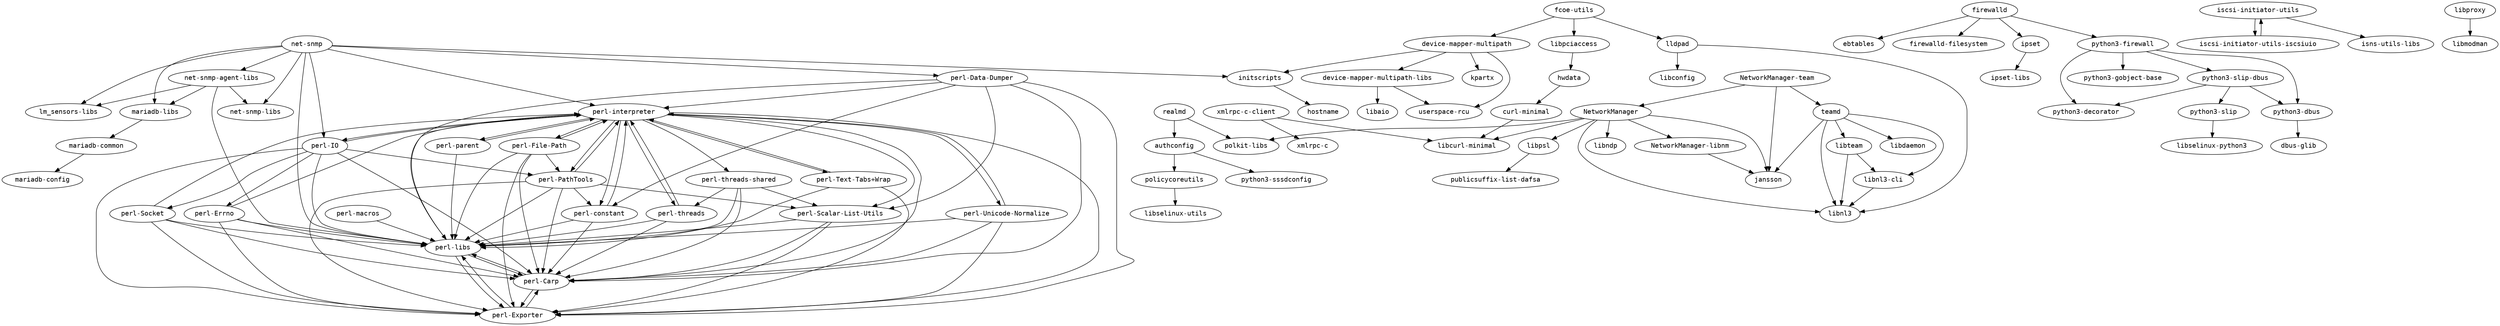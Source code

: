 strict digraph G {
node [fontname=monospace];
  "authconfig" -> "policycoreutils";
  "authconfig" -> "python3-sssdconfig";
  "curl-minimal" -> "libcurl-minimal";
  "device-mapper-multipath" -> "device-mapper-multipath-libs";
  "device-mapper-multipath" -> "initscripts";
  "device-mapper-multipath" -> "kpartx";
  "device-mapper-multipath-libs" -> "libaio";
  "device-mapper-multipath-libs" -> "userspace-rcu";
  "device-mapper-multipath" -> "userspace-rcu";
  "fcoe-utils" -> "device-mapper-multipath";
  "fcoe-utils" -> "libpciaccess";
  "fcoe-utils" -> "lldpad";
  "firewalld" -> "ebtables";
  "firewalld" -> "firewalld-filesystem";
  "firewalld" -> "ipset";
  "firewalld" -> "python3-firewall";
  "hwdata" -> "curl-minimal";
  "initscripts" -> "hostname";
  "ipset" -> "ipset-libs";
  "iscsi-initiator-utils" -> "iscsi-initiator-utils-iscsiuio";
  "iscsi-initiator-utils-iscsiuio" -> "iscsi-initiator-utils";
  "iscsi-initiator-utils" -> "isns-utils-libs";
  "libnl3-cli" -> "libnl3";
  "libpciaccess" -> "hwdata";
  "libproxy" -> "libmodman";
  "libpsl" -> "publicsuffix-list-dafsa";
  "libteam" -> "libnl3";
  "libteam" -> "libnl3-cli";
  "lldpad" -> "libconfig";
  "lldpad" -> "libnl3";
  "mariadb-common" -> "mariadb-config";
  "mariadb-libs" -> "mariadb-common";
  "net-snmp-agent-libs" -> "lm_sensors-libs";
  "net-snmp-agent-libs" -> "mariadb-libs";
  "net-snmp-agent-libs" -> "net-snmp-libs";
  "net-snmp-agent-libs" -> "perl-libs";
  "net-snmp" -> "initscripts";
  "net-snmp" -> "lm_sensors-libs";
  "net-snmp" -> "mariadb-libs";
  "net-snmp" -> "net-snmp-agent-libs";
  "net-snmp" -> "net-snmp-libs";
  "net-snmp" -> "perl-Data-Dumper";
  "net-snmp" -> "perl-interpreter";
  "net-snmp" -> "perl-IO";
  "net-snmp" -> "perl-libs";
  "NetworkManager" -> "jansson";
  "NetworkManager" -> "libcurl-minimal";
  "NetworkManager" -> "libndp";
  "NetworkManager" -> "libnl3";
  "NetworkManager-libnm" -> "jansson";
  "NetworkManager" -> "libpsl";
  "NetworkManager" -> "NetworkManager-libnm";
  "NetworkManager" -> "polkit-libs";
  "NetworkManager-team" -> "jansson";
  "NetworkManager-team" -> "NetworkManager";
  "NetworkManager-team" -> "teamd";
  "perl-Carp" -> "perl-Exporter";
  "perl-Carp" -> "perl-libs";
  "perl-constant" -> "perl-Carp";
  "perl-constant" -> "perl-interpreter";
  "perl-constant" -> "perl-libs";
  "perl-Data-Dumper" -> "perl-Carp";
  "perl-Data-Dumper" -> "perl-constant";
  "perl-Data-Dumper" -> "perl-Exporter";
  "perl-Data-Dumper" -> "perl-interpreter";
  "perl-Data-Dumper" -> "perl-libs";
  "perl-Data-Dumper" -> "perl-Scalar-List-Utils";
  "perl-Errno" -> "perl-Carp";
  "perl-Errno" -> "perl-Exporter";
  "perl-Errno" -> "perl-interpreter";
  "perl-Errno" -> "perl-libs";
  "perl-Exporter" -> "perl-Carp";
  "perl-Exporter" -> "perl-libs";
  "perl-File-Path" -> "perl-Carp";
  "perl-File-Path" -> "perl-Exporter";
  "perl-File-Path" -> "perl-interpreter";
  "perl-File-Path" -> "perl-libs";
  "perl-File-Path" -> "perl-PathTools";
  "perl-interpreter" -> "perl-Carp";
  "perl-interpreter" -> "perl-constant";
  "perl-interpreter" -> "perl-Exporter";
  "perl-interpreter" -> "perl-File-Path";
  "perl-interpreter" -> "perl-IO";
  "perl-interpreter" -> "perl-libs";
  "perl-interpreter" -> "perl-parent";
  "perl-interpreter" -> "perl-PathTools";
  "perl-interpreter" -> "perl-Scalar-List-Utils";
  "perl-interpreter" -> "perl-Text-Tabs+Wrap";
  "perl-interpreter" -> "perl-threads";
  "perl-interpreter" -> "perl-threads-shared";
  "perl-interpreter" -> "perl-Unicode-Normalize";
  "perl-IO" -> "perl-Carp";
  "perl-IO" -> "perl-Errno";
  "perl-IO" -> "perl-Exporter";
  "perl-IO" -> "perl-interpreter";
  "perl-IO" -> "perl-libs";
  "perl-IO" -> "perl-PathTools";
  "perl-IO" -> "perl-Socket";
  "perl-libs" -> "perl-Carp";
  "perl-libs" -> "perl-Exporter";
  "perl-macros" -> "perl-libs";
  "perl-parent" -> "perl-interpreter";
  "perl-parent" -> "perl-libs";
  "perl-PathTools" -> "perl-Carp";
  "perl-PathTools" -> "perl-constant";
  "perl-PathTools" -> "perl-Exporter";
  "perl-PathTools" -> "perl-interpreter";
  "perl-PathTools" -> "perl-libs";
  "perl-PathTools" -> "perl-Scalar-List-Utils";
  "perl-Scalar-List-Utils" -> "perl-Carp";
  "perl-Scalar-List-Utils" -> "perl-Exporter";
  "perl-Scalar-List-Utils" -> "perl-libs";
  "perl-Socket" -> "perl-Carp";
  "perl-Socket" -> "perl-Exporter";
  "perl-Socket" -> "perl-interpreter";
  "perl-Socket" -> "perl-libs";
  "perl-Text-Tabs+Wrap" -> "perl-Exporter";
  "perl-Text-Tabs+Wrap" -> "perl-interpreter";
  "perl-Text-Tabs+Wrap" -> "perl-libs";
  "perl-threads" -> "perl-Carp";
  "perl-threads" -> "perl-interpreter";
  "perl-threads" -> "perl-libs";
  "perl-threads-shared" -> "perl-Carp";
  "perl-threads-shared" -> "perl-libs";
  "perl-threads-shared" -> "perl-Scalar-List-Utils";
  "perl-threads-shared" -> "perl-threads";
  "perl-Unicode-Normalize" -> "perl-Carp";
  "perl-Unicode-Normalize" -> "perl-Exporter";
  "perl-Unicode-Normalize" -> "perl-interpreter";
  "perl-Unicode-Normalize" -> "perl-libs";
  "policycoreutils" -> "libselinux-utils";
  "python3-dbus" -> "dbus-glib";
  "python3-firewall" -> "python3-dbus";
  "python3-firewall" -> "python3-decorator";
  "python3-firewall" -> "python3-gobject-base";
  "python3-firewall" -> "python3-slip-dbus";
  "python3-slip-dbus" -> "python3-dbus";
  "python3-slip-dbus" -> "python3-decorator";
  "python3-slip-dbus" -> "python3-slip";
  "python3-slip" -> "libselinux-python3";
  "realmd" -> "authconfig";
  "realmd" -> "polkit-libs";
  "teamd" -> "jansson";
  "teamd" -> "libdaemon";
  "teamd" -> "libnl3";
  "teamd" -> "libnl3-cli";
  "teamd" -> "libteam";
  "xmlrpc-c-client" -> "libcurl-minimal";
  "xmlrpc-c-client" -> "xmlrpc-c";
}
